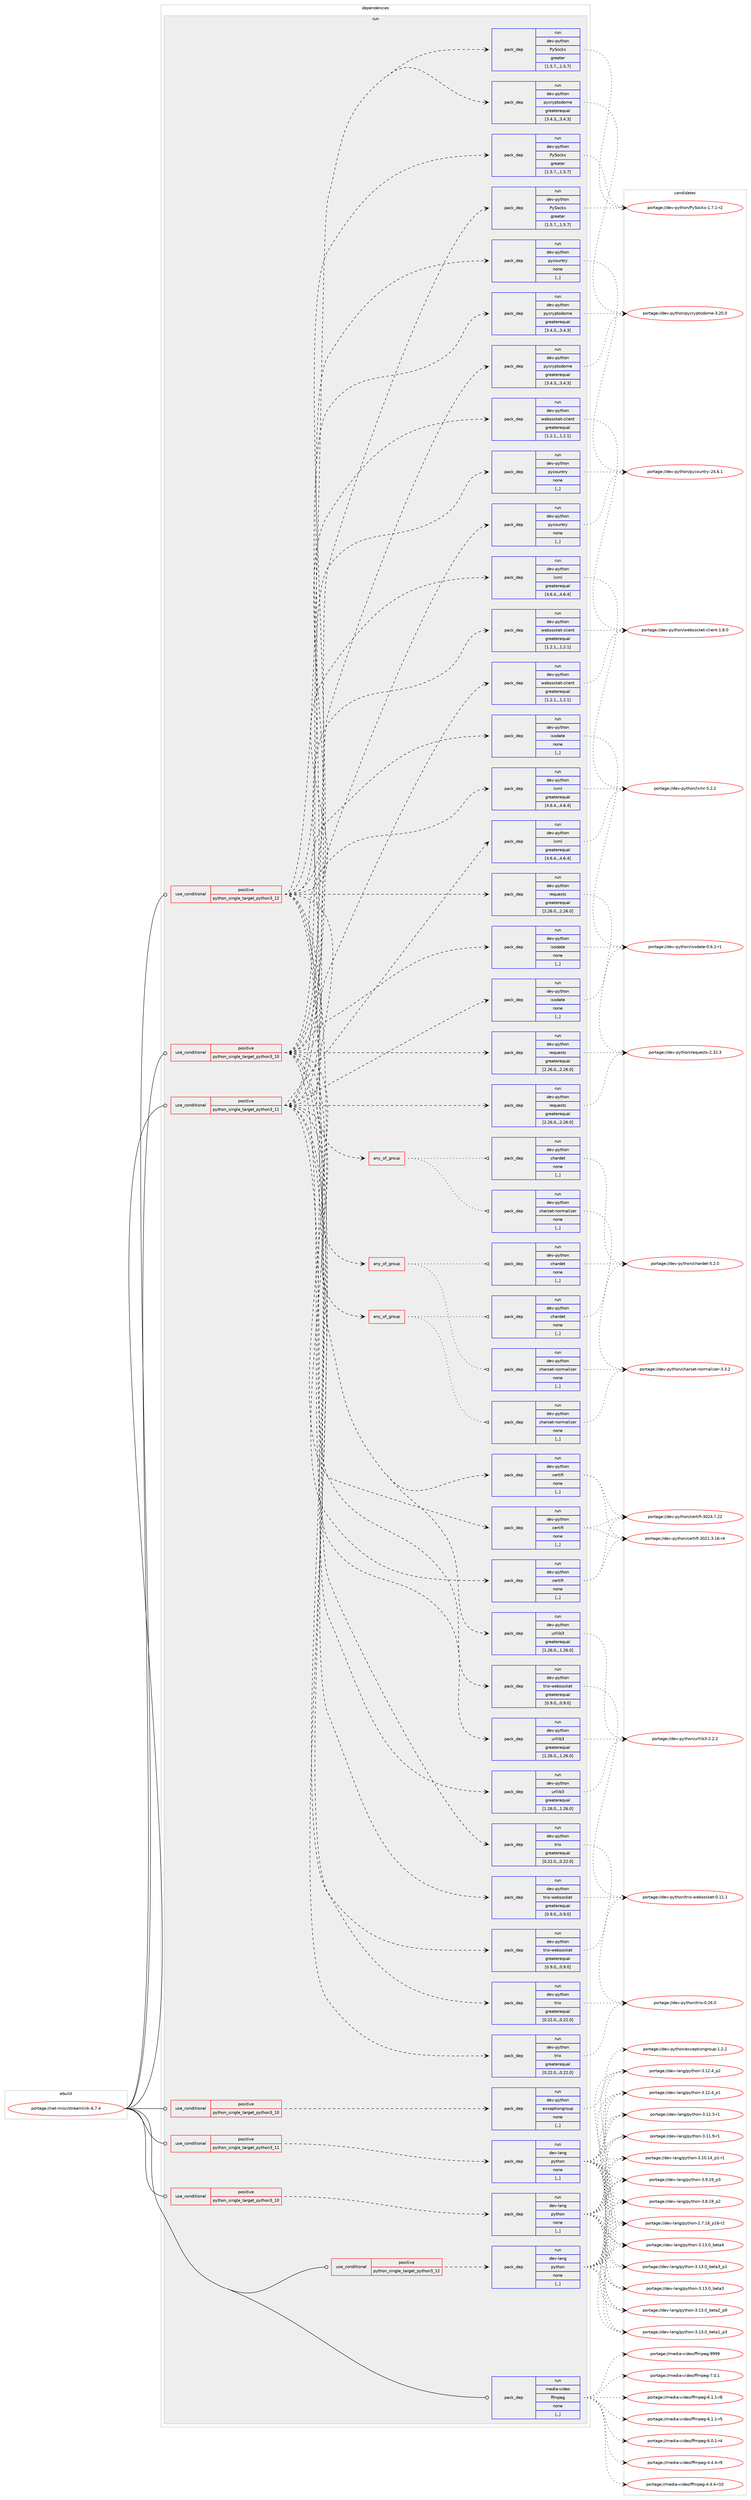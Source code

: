 digraph prolog {

# *************
# Graph options
# *************

newrank=true;
concentrate=true;
compound=true;
graph [rankdir=LR,fontname=Helvetica,fontsize=10,ranksep=1.5];#, ranksep=2.5, nodesep=0.2];
edge  [arrowhead=vee];
node  [fontname=Helvetica,fontsize=10];

# **********
# The ebuild
# **********

subgraph cluster_leftcol {
color=gray;
label=<<i>ebuild</i>>;
id [label="portage://net-misc/streamlink-6.7.4", color=red, width=4, href="../net-misc/streamlink-6.7.4.svg"];
}

# ****************
# The dependencies
# ****************

subgraph cluster_midcol {
color=gray;
label=<<i>dependencies</i>>;
subgraph cluster_compile {
fillcolor="#eeeeee";
style=filled;
label=<<i>compile</i>>;
}
subgraph cluster_compileandrun {
fillcolor="#eeeeee";
style=filled;
label=<<i>compile and run</i>>;
}
subgraph cluster_run {
fillcolor="#eeeeee";
style=filled;
label=<<i>run</i>>;
subgraph cond99119 {
dependency376149 [label=<<TABLE BORDER="0" CELLBORDER="1" CELLSPACING="0" CELLPADDING="4"><TR><TD ROWSPAN="3" CELLPADDING="10">use_conditional</TD></TR><TR><TD>positive</TD></TR><TR><TD>python_single_target_python3_10</TD></TR></TABLE>>, shape=none, color=red];
subgraph pack274323 {
dependency376150 [label=<<TABLE BORDER="0" CELLBORDER="1" CELLSPACING="0" CELLPADDING="4" WIDTH="220"><TR><TD ROWSPAN="6" CELLPADDING="30">pack_dep</TD></TR><TR><TD WIDTH="110">run</TD></TR><TR><TD>dev-lang</TD></TR><TR><TD>python</TD></TR><TR><TD>none</TD></TR><TR><TD>[,,]</TD></TR></TABLE>>, shape=none, color=blue];
}
dependency376149:e -> dependency376150:w [weight=20,style="dashed",arrowhead="vee"];
}
id:e -> dependency376149:w [weight=20,style="solid",arrowhead="odot"];
subgraph cond99120 {
dependency376151 [label=<<TABLE BORDER="0" CELLBORDER="1" CELLSPACING="0" CELLPADDING="4"><TR><TD ROWSPAN="3" CELLPADDING="10">use_conditional</TD></TR><TR><TD>positive</TD></TR><TR><TD>python_single_target_python3_10</TD></TR></TABLE>>, shape=none, color=red];
subgraph pack274324 {
dependency376152 [label=<<TABLE BORDER="0" CELLBORDER="1" CELLSPACING="0" CELLPADDING="4" WIDTH="220"><TR><TD ROWSPAN="6" CELLPADDING="30">pack_dep</TD></TR><TR><TD WIDTH="110">run</TD></TR><TR><TD>dev-python</TD></TR><TR><TD>certifi</TD></TR><TR><TD>none</TD></TR><TR><TD>[,,]</TD></TR></TABLE>>, shape=none, color=blue];
}
dependency376151:e -> dependency376152:w [weight=20,style="dashed",arrowhead="vee"];
subgraph any2514 {
dependency376153 [label=<<TABLE BORDER="0" CELLBORDER="1" CELLSPACING="0" CELLPADDING="4"><TR><TD CELLPADDING="10">any_of_group</TD></TR></TABLE>>, shape=none, color=red];subgraph pack274325 {
dependency376154 [label=<<TABLE BORDER="0" CELLBORDER="1" CELLSPACING="0" CELLPADDING="4" WIDTH="220"><TR><TD ROWSPAN="6" CELLPADDING="30">pack_dep</TD></TR><TR><TD WIDTH="110">run</TD></TR><TR><TD>dev-python</TD></TR><TR><TD>chardet</TD></TR><TR><TD>none</TD></TR><TR><TD>[,,]</TD></TR></TABLE>>, shape=none, color=blue];
}
dependency376153:e -> dependency376154:w [weight=20,style="dotted",arrowhead="oinv"];
subgraph pack274326 {
dependency376155 [label=<<TABLE BORDER="0" CELLBORDER="1" CELLSPACING="0" CELLPADDING="4" WIDTH="220"><TR><TD ROWSPAN="6" CELLPADDING="30">pack_dep</TD></TR><TR><TD WIDTH="110">run</TD></TR><TR><TD>dev-python</TD></TR><TR><TD>charset-normalizer</TD></TR><TR><TD>none</TD></TR><TR><TD>[,,]</TD></TR></TABLE>>, shape=none, color=blue];
}
dependency376153:e -> dependency376155:w [weight=20,style="dotted",arrowhead="oinv"];
}
dependency376151:e -> dependency376153:w [weight=20,style="dashed",arrowhead="vee"];
subgraph pack274327 {
dependency376156 [label=<<TABLE BORDER="0" CELLBORDER="1" CELLSPACING="0" CELLPADDING="4" WIDTH="220"><TR><TD ROWSPAN="6" CELLPADDING="30">pack_dep</TD></TR><TR><TD WIDTH="110">run</TD></TR><TR><TD>dev-python</TD></TR><TR><TD>requests</TD></TR><TR><TD>greaterequal</TD></TR><TR><TD>[2.26.0,,,2.26.0]</TD></TR></TABLE>>, shape=none, color=blue];
}
dependency376151:e -> dependency376156:w [weight=20,style="dashed",arrowhead="vee"];
subgraph pack274328 {
dependency376157 [label=<<TABLE BORDER="0" CELLBORDER="1" CELLSPACING="0" CELLPADDING="4" WIDTH="220"><TR><TD ROWSPAN="6" CELLPADDING="30">pack_dep</TD></TR><TR><TD WIDTH="110">run</TD></TR><TR><TD>dev-python</TD></TR><TR><TD>isodate</TD></TR><TR><TD>none</TD></TR><TR><TD>[,,]</TD></TR></TABLE>>, shape=none, color=blue];
}
dependency376151:e -> dependency376157:w [weight=20,style="dashed",arrowhead="vee"];
subgraph pack274329 {
dependency376158 [label=<<TABLE BORDER="0" CELLBORDER="1" CELLSPACING="0" CELLPADDING="4" WIDTH="220"><TR><TD ROWSPAN="6" CELLPADDING="30">pack_dep</TD></TR><TR><TD WIDTH="110">run</TD></TR><TR><TD>dev-python</TD></TR><TR><TD>lxml</TD></TR><TR><TD>greaterequal</TD></TR><TR><TD>[4.6.4,,,4.6.4]</TD></TR></TABLE>>, shape=none, color=blue];
}
dependency376151:e -> dependency376158:w [weight=20,style="dashed",arrowhead="vee"];
subgraph pack274330 {
dependency376159 [label=<<TABLE BORDER="0" CELLBORDER="1" CELLSPACING="0" CELLPADDING="4" WIDTH="220"><TR><TD ROWSPAN="6" CELLPADDING="30">pack_dep</TD></TR><TR><TD WIDTH="110">run</TD></TR><TR><TD>dev-python</TD></TR><TR><TD>websocket-client</TD></TR><TR><TD>greaterequal</TD></TR><TR><TD>[1.2.1,,,1.2.1]</TD></TR></TABLE>>, shape=none, color=blue];
}
dependency376151:e -> dependency376159:w [weight=20,style="dashed",arrowhead="vee"];
subgraph pack274331 {
dependency376160 [label=<<TABLE BORDER="0" CELLBORDER="1" CELLSPACING="0" CELLPADDING="4" WIDTH="220"><TR><TD ROWSPAN="6" CELLPADDING="30">pack_dep</TD></TR><TR><TD WIDTH="110">run</TD></TR><TR><TD>dev-python</TD></TR><TR><TD>pycountry</TD></TR><TR><TD>none</TD></TR><TR><TD>[,,]</TD></TR></TABLE>>, shape=none, color=blue];
}
dependency376151:e -> dependency376160:w [weight=20,style="dashed",arrowhead="vee"];
subgraph pack274332 {
dependency376161 [label=<<TABLE BORDER="0" CELLBORDER="1" CELLSPACING="0" CELLPADDING="4" WIDTH="220"><TR><TD ROWSPAN="6" CELLPADDING="30">pack_dep</TD></TR><TR><TD WIDTH="110">run</TD></TR><TR><TD>dev-python</TD></TR><TR><TD>pycryptodome</TD></TR><TR><TD>greaterequal</TD></TR><TR><TD>[3.4.3,,,3.4.3]</TD></TR></TABLE>>, shape=none, color=blue];
}
dependency376151:e -> dependency376161:w [weight=20,style="dashed",arrowhead="vee"];
subgraph pack274333 {
dependency376162 [label=<<TABLE BORDER="0" CELLBORDER="1" CELLSPACING="0" CELLPADDING="4" WIDTH="220"><TR><TD ROWSPAN="6" CELLPADDING="30">pack_dep</TD></TR><TR><TD WIDTH="110">run</TD></TR><TR><TD>dev-python</TD></TR><TR><TD>PySocks</TD></TR><TR><TD>greater</TD></TR><TR><TD>[1.5.7,,,1.5.7]</TD></TR></TABLE>>, shape=none, color=blue];
}
dependency376151:e -> dependency376162:w [weight=20,style="dashed",arrowhead="vee"];
subgraph pack274334 {
dependency376163 [label=<<TABLE BORDER="0" CELLBORDER="1" CELLSPACING="0" CELLPADDING="4" WIDTH="220"><TR><TD ROWSPAN="6" CELLPADDING="30">pack_dep</TD></TR><TR><TD WIDTH="110">run</TD></TR><TR><TD>dev-python</TD></TR><TR><TD>trio</TD></TR><TR><TD>greaterequal</TD></TR><TR><TD>[0.22.0,,,0.22.0]</TD></TR></TABLE>>, shape=none, color=blue];
}
dependency376151:e -> dependency376163:w [weight=20,style="dashed",arrowhead="vee"];
subgraph pack274335 {
dependency376164 [label=<<TABLE BORDER="0" CELLBORDER="1" CELLSPACING="0" CELLPADDING="4" WIDTH="220"><TR><TD ROWSPAN="6" CELLPADDING="30">pack_dep</TD></TR><TR><TD WIDTH="110">run</TD></TR><TR><TD>dev-python</TD></TR><TR><TD>trio-websocket</TD></TR><TR><TD>greaterequal</TD></TR><TR><TD>[0.9.0,,,0.9.0]</TD></TR></TABLE>>, shape=none, color=blue];
}
dependency376151:e -> dependency376164:w [weight=20,style="dashed",arrowhead="vee"];
subgraph pack274336 {
dependency376165 [label=<<TABLE BORDER="0" CELLBORDER="1" CELLSPACING="0" CELLPADDING="4" WIDTH="220"><TR><TD ROWSPAN="6" CELLPADDING="30">pack_dep</TD></TR><TR><TD WIDTH="110">run</TD></TR><TR><TD>dev-python</TD></TR><TR><TD>urllib3</TD></TR><TR><TD>greaterequal</TD></TR><TR><TD>[1.26.0,,,1.26.0]</TD></TR></TABLE>>, shape=none, color=blue];
}
dependency376151:e -> dependency376165:w [weight=20,style="dashed",arrowhead="vee"];
}
id:e -> dependency376151:w [weight=20,style="solid",arrowhead="odot"];
subgraph cond99121 {
dependency376166 [label=<<TABLE BORDER="0" CELLBORDER="1" CELLSPACING="0" CELLPADDING="4"><TR><TD ROWSPAN="3" CELLPADDING="10">use_conditional</TD></TR><TR><TD>positive</TD></TR><TR><TD>python_single_target_python3_10</TD></TR></TABLE>>, shape=none, color=red];
subgraph pack274337 {
dependency376167 [label=<<TABLE BORDER="0" CELLBORDER="1" CELLSPACING="0" CELLPADDING="4" WIDTH="220"><TR><TD ROWSPAN="6" CELLPADDING="30">pack_dep</TD></TR><TR><TD WIDTH="110">run</TD></TR><TR><TD>dev-python</TD></TR><TR><TD>exceptiongroup</TD></TR><TR><TD>none</TD></TR><TR><TD>[,,]</TD></TR></TABLE>>, shape=none, color=blue];
}
dependency376166:e -> dependency376167:w [weight=20,style="dashed",arrowhead="vee"];
}
id:e -> dependency376166:w [weight=20,style="solid",arrowhead="odot"];
subgraph cond99122 {
dependency376168 [label=<<TABLE BORDER="0" CELLBORDER="1" CELLSPACING="0" CELLPADDING="4"><TR><TD ROWSPAN="3" CELLPADDING="10">use_conditional</TD></TR><TR><TD>positive</TD></TR><TR><TD>python_single_target_python3_11</TD></TR></TABLE>>, shape=none, color=red];
subgraph pack274338 {
dependency376169 [label=<<TABLE BORDER="0" CELLBORDER="1" CELLSPACING="0" CELLPADDING="4" WIDTH="220"><TR><TD ROWSPAN="6" CELLPADDING="30">pack_dep</TD></TR><TR><TD WIDTH="110">run</TD></TR><TR><TD>dev-lang</TD></TR><TR><TD>python</TD></TR><TR><TD>none</TD></TR><TR><TD>[,,]</TD></TR></TABLE>>, shape=none, color=blue];
}
dependency376168:e -> dependency376169:w [weight=20,style="dashed",arrowhead="vee"];
}
id:e -> dependency376168:w [weight=20,style="solid",arrowhead="odot"];
subgraph cond99123 {
dependency376170 [label=<<TABLE BORDER="0" CELLBORDER="1" CELLSPACING="0" CELLPADDING="4"><TR><TD ROWSPAN="3" CELLPADDING="10">use_conditional</TD></TR><TR><TD>positive</TD></TR><TR><TD>python_single_target_python3_11</TD></TR></TABLE>>, shape=none, color=red];
subgraph pack274339 {
dependency376171 [label=<<TABLE BORDER="0" CELLBORDER="1" CELLSPACING="0" CELLPADDING="4" WIDTH="220"><TR><TD ROWSPAN="6" CELLPADDING="30">pack_dep</TD></TR><TR><TD WIDTH="110">run</TD></TR><TR><TD>dev-python</TD></TR><TR><TD>certifi</TD></TR><TR><TD>none</TD></TR><TR><TD>[,,]</TD></TR></TABLE>>, shape=none, color=blue];
}
dependency376170:e -> dependency376171:w [weight=20,style="dashed",arrowhead="vee"];
subgraph any2515 {
dependency376172 [label=<<TABLE BORDER="0" CELLBORDER="1" CELLSPACING="0" CELLPADDING="4"><TR><TD CELLPADDING="10">any_of_group</TD></TR></TABLE>>, shape=none, color=red];subgraph pack274340 {
dependency376173 [label=<<TABLE BORDER="0" CELLBORDER="1" CELLSPACING="0" CELLPADDING="4" WIDTH="220"><TR><TD ROWSPAN="6" CELLPADDING="30">pack_dep</TD></TR><TR><TD WIDTH="110">run</TD></TR><TR><TD>dev-python</TD></TR><TR><TD>chardet</TD></TR><TR><TD>none</TD></TR><TR><TD>[,,]</TD></TR></TABLE>>, shape=none, color=blue];
}
dependency376172:e -> dependency376173:w [weight=20,style="dotted",arrowhead="oinv"];
subgraph pack274341 {
dependency376174 [label=<<TABLE BORDER="0" CELLBORDER="1" CELLSPACING="0" CELLPADDING="4" WIDTH="220"><TR><TD ROWSPAN="6" CELLPADDING="30">pack_dep</TD></TR><TR><TD WIDTH="110">run</TD></TR><TR><TD>dev-python</TD></TR><TR><TD>charset-normalizer</TD></TR><TR><TD>none</TD></TR><TR><TD>[,,]</TD></TR></TABLE>>, shape=none, color=blue];
}
dependency376172:e -> dependency376174:w [weight=20,style="dotted",arrowhead="oinv"];
}
dependency376170:e -> dependency376172:w [weight=20,style="dashed",arrowhead="vee"];
subgraph pack274342 {
dependency376175 [label=<<TABLE BORDER="0" CELLBORDER="1" CELLSPACING="0" CELLPADDING="4" WIDTH="220"><TR><TD ROWSPAN="6" CELLPADDING="30">pack_dep</TD></TR><TR><TD WIDTH="110">run</TD></TR><TR><TD>dev-python</TD></TR><TR><TD>requests</TD></TR><TR><TD>greaterequal</TD></TR><TR><TD>[2.26.0,,,2.26.0]</TD></TR></TABLE>>, shape=none, color=blue];
}
dependency376170:e -> dependency376175:w [weight=20,style="dashed",arrowhead="vee"];
subgraph pack274343 {
dependency376176 [label=<<TABLE BORDER="0" CELLBORDER="1" CELLSPACING="0" CELLPADDING="4" WIDTH="220"><TR><TD ROWSPAN="6" CELLPADDING="30">pack_dep</TD></TR><TR><TD WIDTH="110">run</TD></TR><TR><TD>dev-python</TD></TR><TR><TD>isodate</TD></TR><TR><TD>none</TD></TR><TR><TD>[,,]</TD></TR></TABLE>>, shape=none, color=blue];
}
dependency376170:e -> dependency376176:w [weight=20,style="dashed",arrowhead="vee"];
subgraph pack274344 {
dependency376177 [label=<<TABLE BORDER="0" CELLBORDER="1" CELLSPACING="0" CELLPADDING="4" WIDTH="220"><TR><TD ROWSPAN="6" CELLPADDING="30">pack_dep</TD></TR><TR><TD WIDTH="110">run</TD></TR><TR><TD>dev-python</TD></TR><TR><TD>lxml</TD></TR><TR><TD>greaterequal</TD></TR><TR><TD>[4.6.4,,,4.6.4]</TD></TR></TABLE>>, shape=none, color=blue];
}
dependency376170:e -> dependency376177:w [weight=20,style="dashed",arrowhead="vee"];
subgraph pack274345 {
dependency376178 [label=<<TABLE BORDER="0" CELLBORDER="1" CELLSPACING="0" CELLPADDING="4" WIDTH="220"><TR><TD ROWSPAN="6" CELLPADDING="30">pack_dep</TD></TR><TR><TD WIDTH="110">run</TD></TR><TR><TD>dev-python</TD></TR><TR><TD>websocket-client</TD></TR><TR><TD>greaterequal</TD></TR><TR><TD>[1.2.1,,,1.2.1]</TD></TR></TABLE>>, shape=none, color=blue];
}
dependency376170:e -> dependency376178:w [weight=20,style="dashed",arrowhead="vee"];
subgraph pack274346 {
dependency376179 [label=<<TABLE BORDER="0" CELLBORDER="1" CELLSPACING="0" CELLPADDING="4" WIDTH="220"><TR><TD ROWSPAN="6" CELLPADDING="30">pack_dep</TD></TR><TR><TD WIDTH="110">run</TD></TR><TR><TD>dev-python</TD></TR><TR><TD>pycountry</TD></TR><TR><TD>none</TD></TR><TR><TD>[,,]</TD></TR></TABLE>>, shape=none, color=blue];
}
dependency376170:e -> dependency376179:w [weight=20,style="dashed",arrowhead="vee"];
subgraph pack274347 {
dependency376180 [label=<<TABLE BORDER="0" CELLBORDER="1" CELLSPACING="0" CELLPADDING="4" WIDTH="220"><TR><TD ROWSPAN="6" CELLPADDING="30">pack_dep</TD></TR><TR><TD WIDTH="110">run</TD></TR><TR><TD>dev-python</TD></TR><TR><TD>pycryptodome</TD></TR><TR><TD>greaterequal</TD></TR><TR><TD>[3.4.3,,,3.4.3]</TD></TR></TABLE>>, shape=none, color=blue];
}
dependency376170:e -> dependency376180:w [weight=20,style="dashed",arrowhead="vee"];
subgraph pack274348 {
dependency376181 [label=<<TABLE BORDER="0" CELLBORDER="1" CELLSPACING="0" CELLPADDING="4" WIDTH="220"><TR><TD ROWSPAN="6" CELLPADDING="30">pack_dep</TD></TR><TR><TD WIDTH="110">run</TD></TR><TR><TD>dev-python</TD></TR><TR><TD>PySocks</TD></TR><TR><TD>greater</TD></TR><TR><TD>[1.5.7,,,1.5.7]</TD></TR></TABLE>>, shape=none, color=blue];
}
dependency376170:e -> dependency376181:w [weight=20,style="dashed",arrowhead="vee"];
subgraph pack274349 {
dependency376182 [label=<<TABLE BORDER="0" CELLBORDER="1" CELLSPACING="0" CELLPADDING="4" WIDTH="220"><TR><TD ROWSPAN="6" CELLPADDING="30">pack_dep</TD></TR><TR><TD WIDTH="110">run</TD></TR><TR><TD>dev-python</TD></TR><TR><TD>trio</TD></TR><TR><TD>greaterequal</TD></TR><TR><TD>[0.22.0,,,0.22.0]</TD></TR></TABLE>>, shape=none, color=blue];
}
dependency376170:e -> dependency376182:w [weight=20,style="dashed",arrowhead="vee"];
subgraph pack274350 {
dependency376183 [label=<<TABLE BORDER="0" CELLBORDER="1" CELLSPACING="0" CELLPADDING="4" WIDTH="220"><TR><TD ROWSPAN="6" CELLPADDING="30">pack_dep</TD></TR><TR><TD WIDTH="110">run</TD></TR><TR><TD>dev-python</TD></TR><TR><TD>trio-websocket</TD></TR><TR><TD>greaterequal</TD></TR><TR><TD>[0.9.0,,,0.9.0]</TD></TR></TABLE>>, shape=none, color=blue];
}
dependency376170:e -> dependency376183:w [weight=20,style="dashed",arrowhead="vee"];
subgraph pack274351 {
dependency376184 [label=<<TABLE BORDER="0" CELLBORDER="1" CELLSPACING="0" CELLPADDING="4" WIDTH="220"><TR><TD ROWSPAN="6" CELLPADDING="30">pack_dep</TD></TR><TR><TD WIDTH="110">run</TD></TR><TR><TD>dev-python</TD></TR><TR><TD>urllib3</TD></TR><TR><TD>greaterequal</TD></TR><TR><TD>[1.26.0,,,1.26.0]</TD></TR></TABLE>>, shape=none, color=blue];
}
dependency376170:e -> dependency376184:w [weight=20,style="dashed",arrowhead="vee"];
}
id:e -> dependency376170:w [weight=20,style="solid",arrowhead="odot"];
subgraph cond99124 {
dependency376185 [label=<<TABLE BORDER="0" CELLBORDER="1" CELLSPACING="0" CELLPADDING="4"><TR><TD ROWSPAN="3" CELLPADDING="10">use_conditional</TD></TR><TR><TD>positive</TD></TR><TR><TD>python_single_target_python3_12</TD></TR></TABLE>>, shape=none, color=red];
subgraph pack274352 {
dependency376186 [label=<<TABLE BORDER="0" CELLBORDER="1" CELLSPACING="0" CELLPADDING="4" WIDTH="220"><TR><TD ROWSPAN="6" CELLPADDING="30">pack_dep</TD></TR><TR><TD WIDTH="110">run</TD></TR><TR><TD>dev-lang</TD></TR><TR><TD>python</TD></TR><TR><TD>none</TD></TR><TR><TD>[,,]</TD></TR></TABLE>>, shape=none, color=blue];
}
dependency376185:e -> dependency376186:w [weight=20,style="dashed",arrowhead="vee"];
}
id:e -> dependency376185:w [weight=20,style="solid",arrowhead="odot"];
subgraph cond99125 {
dependency376187 [label=<<TABLE BORDER="0" CELLBORDER="1" CELLSPACING="0" CELLPADDING="4"><TR><TD ROWSPAN="3" CELLPADDING="10">use_conditional</TD></TR><TR><TD>positive</TD></TR><TR><TD>python_single_target_python3_12</TD></TR></TABLE>>, shape=none, color=red];
subgraph pack274353 {
dependency376188 [label=<<TABLE BORDER="0" CELLBORDER="1" CELLSPACING="0" CELLPADDING="4" WIDTH="220"><TR><TD ROWSPAN="6" CELLPADDING="30">pack_dep</TD></TR><TR><TD WIDTH="110">run</TD></TR><TR><TD>dev-python</TD></TR><TR><TD>certifi</TD></TR><TR><TD>none</TD></TR><TR><TD>[,,]</TD></TR></TABLE>>, shape=none, color=blue];
}
dependency376187:e -> dependency376188:w [weight=20,style="dashed",arrowhead="vee"];
subgraph any2516 {
dependency376189 [label=<<TABLE BORDER="0" CELLBORDER="1" CELLSPACING="0" CELLPADDING="4"><TR><TD CELLPADDING="10">any_of_group</TD></TR></TABLE>>, shape=none, color=red];subgraph pack274354 {
dependency376190 [label=<<TABLE BORDER="0" CELLBORDER="1" CELLSPACING="0" CELLPADDING="4" WIDTH="220"><TR><TD ROWSPAN="6" CELLPADDING="30">pack_dep</TD></TR><TR><TD WIDTH="110">run</TD></TR><TR><TD>dev-python</TD></TR><TR><TD>chardet</TD></TR><TR><TD>none</TD></TR><TR><TD>[,,]</TD></TR></TABLE>>, shape=none, color=blue];
}
dependency376189:e -> dependency376190:w [weight=20,style="dotted",arrowhead="oinv"];
subgraph pack274355 {
dependency376191 [label=<<TABLE BORDER="0" CELLBORDER="1" CELLSPACING="0" CELLPADDING="4" WIDTH="220"><TR><TD ROWSPAN="6" CELLPADDING="30">pack_dep</TD></TR><TR><TD WIDTH="110">run</TD></TR><TR><TD>dev-python</TD></TR><TR><TD>charset-normalizer</TD></TR><TR><TD>none</TD></TR><TR><TD>[,,]</TD></TR></TABLE>>, shape=none, color=blue];
}
dependency376189:e -> dependency376191:w [weight=20,style="dotted",arrowhead="oinv"];
}
dependency376187:e -> dependency376189:w [weight=20,style="dashed",arrowhead="vee"];
subgraph pack274356 {
dependency376192 [label=<<TABLE BORDER="0" CELLBORDER="1" CELLSPACING="0" CELLPADDING="4" WIDTH="220"><TR><TD ROWSPAN="6" CELLPADDING="30">pack_dep</TD></TR><TR><TD WIDTH="110">run</TD></TR><TR><TD>dev-python</TD></TR><TR><TD>requests</TD></TR><TR><TD>greaterequal</TD></TR><TR><TD>[2.26.0,,,2.26.0]</TD></TR></TABLE>>, shape=none, color=blue];
}
dependency376187:e -> dependency376192:w [weight=20,style="dashed",arrowhead="vee"];
subgraph pack274357 {
dependency376193 [label=<<TABLE BORDER="0" CELLBORDER="1" CELLSPACING="0" CELLPADDING="4" WIDTH="220"><TR><TD ROWSPAN="6" CELLPADDING="30">pack_dep</TD></TR><TR><TD WIDTH="110">run</TD></TR><TR><TD>dev-python</TD></TR><TR><TD>isodate</TD></TR><TR><TD>none</TD></TR><TR><TD>[,,]</TD></TR></TABLE>>, shape=none, color=blue];
}
dependency376187:e -> dependency376193:w [weight=20,style="dashed",arrowhead="vee"];
subgraph pack274358 {
dependency376194 [label=<<TABLE BORDER="0" CELLBORDER="1" CELLSPACING="0" CELLPADDING="4" WIDTH="220"><TR><TD ROWSPAN="6" CELLPADDING="30">pack_dep</TD></TR><TR><TD WIDTH="110">run</TD></TR><TR><TD>dev-python</TD></TR><TR><TD>lxml</TD></TR><TR><TD>greaterequal</TD></TR><TR><TD>[4.6.4,,,4.6.4]</TD></TR></TABLE>>, shape=none, color=blue];
}
dependency376187:e -> dependency376194:w [weight=20,style="dashed",arrowhead="vee"];
subgraph pack274359 {
dependency376195 [label=<<TABLE BORDER="0" CELLBORDER="1" CELLSPACING="0" CELLPADDING="4" WIDTH="220"><TR><TD ROWSPAN="6" CELLPADDING="30">pack_dep</TD></TR><TR><TD WIDTH="110">run</TD></TR><TR><TD>dev-python</TD></TR><TR><TD>websocket-client</TD></TR><TR><TD>greaterequal</TD></TR><TR><TD>[1.2.1,,,1.2.1]</TD></TR></TABLE>>, shape=none, color=blue];
}
dependency376187:e -> dependency376195:w [weight=20,style="dashed",arrowhead="vee"];
subgraph pack274360 {
dependency376196 [label=<<TABLE BORDER="0" CELLBORDER="1" CELLSPACING="0" CELLPADDING="4" WIDTH="220"><TR><TD ROWSPAN="6" CELLPADDING="30">pack_dep</TD></TR><TR><TD WIDTH="110">run</TD></TR><TR><TD>dev-python</TD></TR><TR><TD>pycountry</TD></TR><TR><TD>none</TD></TR><TR><TD>[,,]</TD></TR></TABLE>>, shape=none, color=blue];
}
dependency376187:e -> dependency376196:w [weight=20,style="dashed",arrowhead="vee"];
subgraph pack274361 {
dependency376197 [label=<<TABLE BORDER="0" CELLBORDER="1" CELLSPACING="0" CELLPADDING="4" WIDTH="220"><TR><TD ROWSPAN="6" CELLPADDING="30">pack_dep</TD></TR><TR><TD WIDTH="110">run</TD></TR><TR><TD>dev-python</TD></TR><TR><TD>pycryptodome</TD></TR><TR><TD>greaterequal</TD></TR><TR><TD>[3.4.3,,,3.4.3]</TD></TR></TABLE>>, shape=none, color=blue];
}
dependency376187:e -> dependency376197:w [weight=20,style="dashed",arrowhead="vee"];
subgraph pack274362 {
dependency376198 [label=<<TABLE BORDER="0" CELLBORDER="1" CELLSPACING="0" CELLPADDING="4" WIDTH="220"><TR><TD ROWSPAN="6" CELLPADDING="30">pack_dep</TD></TR><TR><TD WIDTH="110">run</TD></TR><TR><TD>dev-python</TD></TR><TR><TD>PySocks</TD></TR><TR><TD>greater</TD></TR><TR><TD>[1.5.7,,,1.5.7]</TD></TR></TABLE>>, shape=none, color=blue];
}
dependency376187:e -> dependency376198:w [weight=20,style="dashed",arrowhead="vee"];
subgraph pack274363 {
dependency376199 [label=<<TABLE BORDER="0" CELLBORDER="1" CELLSPACING="0" CELLPADDING="4" WIDTH="220"><TR><TD ROWSPAN="6" CELLPADDING="30">pack_dep</TD></TR><TR><TD WIDTH="110">run</TD></TR><TR><TD>dev-python</TD></TR><TR><TD>trio</TD></TR><TR><TD>greaterequal</TD></TR><TR><TD>[0.22.0,,,0.22.0]</TD></TR></TABLE>>, shape=none, color=blue];
}
dependency376187:e -> dependency376199:w [weight=20,style="dashed",arrowhead="vee"];
subgraph pack274364 {
dependency376200 [label=<<TABLE BORDER="0" CELLBORDER="1" CELLSPACING="0" CELLPADDING="4" WIDTH="220"><TR><TD ROWSPAN="6" CELLPADDING="30">pack_dep</TD></TR><TR><TD WIDTH="110">run</TD></TR><TR><TD>dev-python</TD></TR><TR><TD>trio-websocket</TD></TR><TR><TD>greaterequal</TD></TR><TR><TD>[0.9.0,,,0.9.0]</TD></TR></TABLE>>, shape=none, color=blue];
}
dependency376187:e -> dependency376200:w [weight=20,style="dashed",arrowhead="vee"];
subgraph pack274365 {
dependency376201 [label=<<TABLE BORDER="0" CELLBORDER="1" CELLSPACING="0" CELLPADDING="4" WIDTH="220"><TR><TD ROWSPAN="6" CELLPADDING="30">pack_dep</TD></TR><TR><TD WIDTH="110">run</TD></TR><TR><TD>dev-python</TD></TR><TR><TD>urllib3</TD></TR><TR><TD>greaterequal</TD></TR><TR><TD>[1.26.0,,,1.26.0]</TD></TR></TABLE>>, shape=none, color=blue];
}
dependency376187:e -> dependency376201:w [weight=20,style="dashed",arrowhead="vee"];
}
id:e -> dependency376187:w [weight=20,style="solid",arrowhead="odot"];
subgraph pack274366 {
dependency376202 [label=<<TABLE BORDER="0" CELLBORDER="1" CELLSPACING="0" CELLPADDING="4" WIDTH="220"><TR><TD ROWSPAN="6" CELLPADDING="30">pack_dep</TD></TR><TR><TD WIDTH="110">run</TD></TR><TR><TD>media-video</TD></TR><TR><TD>ffmpeg</TD></TR><TR><TD>none</TD></TR><TR><TD>[,,]</TD></TR></TABLE>>, shape=none, color=blue];
}
id:e -> dependency376202:w [weight=20,style="solid",arrowhead="odot"];
}
}

# **************
# The candidates
# **************

subgraph cluster_choices {
rank=same;
color=gray;
label=<<i>candidates</i>>;

subgraph choice274323 {
color=black;
nodesep=1;
choice1001011184510897110103471121211161041111104551464951464895981011169752 [label="portage://dev-lang/python-3.13.0_beta4", color=red, width=4,href="../dev-lang/python-3.13.0_beta4.svg"];
choice10010111845108971101034711212111610411111045514649514648959810111697519511249 [label="portage://dev-lang/python-3.13.0_beta3_p1", color=red, width=4,href="../dev-lang/python-3.13.0_beta3_p1.svg"];
choice1001011184510897110103471121211161041111104551464951464895981011169751 [label="portage://dev-lang/python-3.13.0_beta3", color=red, width=4,href="../dev-lang/python-3.13.0_beta3.svg"];
choice10010111845108971101034711212111610411111045514649514648959810111697509511257 [label="portage://dev-lang/python-3.13.0_beta2_p9", color=red, width=4,href="../dev-lang/python-3.13.0_beta2_p9.svg"];
choice10010111845108971101034711212111610411111045514649514648959810111697499511251 [label="portage://dev-lang/python-3.13.0_beta1_p3", color=red, width=4,href="../dev-lang/python-3.13.0_beta1_p3.svg"];
choice100101118451089711010347112121116104111110455146495046529511250 [label="portage://dev-lang/python-3.12.4_p2", color=red, width=4,href="../dev-lang/python-3.12.4_p2.svg"];
choice100101118451089711010347112121116104111110455146495046529511249 [label="portage://dev-lang/python-3.12.4_p1", color=red, width=4,href="../dev-lang/python-3.12.4_p1.svg"];
choice100101118451089711010347112121116104111110455146495046514511449 [label="portage://dev-lang/python-3.12.3-r1", color=red, width=4,href="../dev-lang/python-3.12.3-r1.svg"];
choice100101118451089711010347112121116104111110455146494946574511449 [label="portage://dev-lang/python-3.11.9-r1", color=red, width=4,href="../dev-lang/python-3.11.9-r1.svg"];
choice100101118451089711010347112121116104111110455146494846495295112494511449 [label="portage://dev-lang/python-3.10.14_p1-r1", color=red, width=4,href="../dev-lang/python-3.10.14_p1-r1.svg"];
choice100101118451089711010347112121116104111110455146574649579511251 [label="portage://dev-lang/python-3.9.19_p3", color=red, width=4,href="../dev-lang/python-3.9.19_p3.svg"];
choice100101118451089711010347112121116104111110455146564649579511250 [label="portage://dev-lang/python-3.8.19_p2", color=red, width=4,href="../dev-lang/python-3.8.19_p2.svg"];
choice100101118451089711010347112121116104111110455046554649569511249544511450 [label="portage://dev-lang/python-2.7.18_p16-r2", color=red, width=4,href="../dev-lang/python-2.7.18_p16-r2.svg"];
dependency376150:e -> choice1001011184510897110103471121211161041111104551464951464895981011169752:w [style=dotted,weight="100"];
dependency376150:e -> choice10010111845108971101034711212111610411111045514649514648959810111697519511249:w [style=dotted,weight="100"];
dependency376150:e -> choice1001011184510897110103471121211161041111104551464951464895981011169751:w [style=dotted,weight="100"];
dependency376150:e -> choice10010111845108971101034711212111610411111045514649514648959810111697509511257:w [style=dotted,weight="100"];
dependency376150:e -> choice10010111845108971101034711212111610411111045514649514648959810111697499511251:w [style=dotted,weight="100"];
dependency376150:e -> choice100101118451089711010347112121116104111110455146495046529511250:w [style=dotted,weight="100"];
dependency376150:e -> choice100101118451089711010347112121116104111110455146495046529511249:w [style=dotted,weight="100"];
dependency376150:e -> choice100101118451089711010347112121116104111110455146495046514511449:w [style=dotted,weight="100"];
dependency376150:e -> choice100101118451089711010347112121116104111110455146494946574511449:w [style=dotted,weight="100"];
dependency376150:e -> choice100101118451089711010347112121116104111110455146494846495295112494511449:w [style=dotted,weight="100"];
dependency376150:e -> choice100101118451089711010347112121116104111110455146574649579511251:w [style=dotted,weight="100"];
dependency376150:e -> choice100101118451089711010347112121116104111110455146564649579511250:w [style=dotted,weight="100"];
dependency376150:e -> choice100101118451089711010347112121116104111110455046554649569511249544511450:w [style=dotted,weight="100"];
}
subgraph choice274324 {
color=black;
nodesep=1;
choice10010111845112121116104111110479910111411610510210545514850524655465050 [label="portage://dev-python/certifi-3024.7.22", color=red, width=4,href="../dev-python/certifi-3024.7.22.svg"];
choice100101118451121211161041111104799101114116105102105455148504946514649544511452 [label="portage://dev-python/certifi-3021.3.16-r4", color=red, width=4,href="../dev-python/certifi-3021.3.16-r4.svg"];
dependency376152:e -> choice10010111845112121116104111110479910111411610510210545514850524655465050:w [style=dotted,weight="100"];
dependency376152:e -> choice100101118451121211161041111104799101114116105102105455148504946514649544511452:w [style=dotted,weight="100"];
}
subgraph choice274325 {
color=black;
nodesep=1;
choice10010111845112121116104111110479910497114100101116455346504648 [label="portage://dev-python/chardet-5.2.0", color=red, width=4,href="../dev-python/chardet-5.2.0.svg"];
dependency376154:e -> choice10010111845112121116104111110479910497114100101116455346504648:w [style=dotted,weight="100"];
}
subgraph choice274326 {
color=black;
nodesep=1;
choice100101118451121211161041111104799104971141151011164511011111410997108105122101114455146514650 [label="portage://dev-python/charset-normalizer-3.3.2", color=red, width=4,href="../dev-python/charset-normalizer-3.3.2.svg"];
dependency376155:e -> choice100101118451121211161041111104799104971141151011164511011111410997108105122101114455146514650:w [style=dotted,weight="100"];
}
subgraph choice274327 {
color=black;
nodesep=1;
choice100101118451121211161041111104711410111311710111511611545504651504651 [label="portage://dev-python/requests-2.32.3", color=red, width=4,href="../dev-python/requests-2.32.3.svg"];
dependency376156:e -> choice100101118451121211161041111104711410111311710111511611545504651504651:w [style=dotted,weight="100"];
}
subgraph choice274328 {
color=black;
nodesep=1;
choice1001011184511212111610411111047105115111100971161014548465446494511449 [label="portage://dev-python/isodate-0.6.1-r1", color=red, width=4,href="../dev-python/isodate-0.6.1-r1.svg"];
dependency376157:e -> choice1001011184511212111610411111047105115111100971161014548465446494511449:w [style=dotted,weight="100"];
}
subgraph choice274329 {
color=black;
nodesep=1;
choice1001011184511212111610411111047108120109108455346504650 [label="portage://dev-python/lxml-5.2.2", color=red, width=4,href="../dev-python/lxml-5.2.2.svg"];
dependency376158:e -> choice1001011184511212111610411111047108120109108455346504650:w [style=dotted,weight="100"];
}
subgraph choice274330 {
color=black;
nodesep=1;
choice100101118451121211161041111104711910198115111991071011164599108105101110116454946564648 [label="portage://dev-python/websocket-client-1.8.0", color=red, width=4,href="../dev-python/websocket-client-1.8.0.svg"];
dependency376159:e -> choice100101118451121211161041111104711910198115111991071011164599108105101110116454946564648:w [style=dotted,weight="100"];
}
subgraph choice274331 {
color=black;
nodesep=1;
choice10010111845112121116104111110471121219911111711011611412145505246544649 [label="portage://dev-python/pycountry-24.6.1", color=red, width=4,href="../dev-python/pycountry-24.6.1.svg"];
dependency376160:e -> choice10010111845112121116104111110471121219911111711011611412145505246544649:w [style=dotted,weight="100"];
}
subgraph choice274332 {
color=black;
nodesep=1;
choice10010111845112121116104111110471121219911412111211611110011110910145514650484648 [label="portage://dev-python/pycryptodome-3.20.0", color=red, width=4,href="../dev-python/pycryptodome-3.20.0.svg"];
dependency376161:e -> choice10010111845112121116104111110471121219911412111211611110011110910145514650484648:w [style=dotted,weight="100"];
}
subgraph choice274333 {
color=black;
nodesep=1;
choice10010111845112121116104111110478012183111991071154549465546494511450 [label="portage://dev-python/PySocks-1.7.1-r2", color=red, width=4,href="../dev-python/PySocks-1.7.1-r2.svg"];
dependency376162:e -> choice10010111845112121116104111110478012183111991071154549465546494511450:w [style=dotted,weight="100"];
}
subgraph choice274334 {
color=black;
nodesep=1;
choice100101118451121211161041111104711611410511145484650544648 [label="portage://dev-python/trio-0.26.0", color=red, width=4,href="../dev-python/trio-0.26.0.svg"];
dependency376163:e -> choice100101118451121211161041111104711611410511145484650544648:w [style=dotted,weight="100"];
}
subgraph choice274335 {
color=black;
nodesep=1;
choice100101118451121211161041111104711611410511145119101981151119910710111645484649494649 [label="portage://dev-python/trio-websocket-0.11.1", color=red, width=4,href="../dev-python/trio-websocket-0.11.1.svg"];
dependency376164:e -> choice100101118451121211161041111104711611410511145119101981151119910710111645484649494649:w [style=dotted,weight="100"];
}
subgraph choice274336 {
color=black;
nodesep=1;
choice10010111845112121116104111110471171141081081059851455046504650 [label="portage://dev-python/urllib3-2.2.2", color=red, width=4,href="../dev-python/urllib3-2.2.2.svg"];
dependency376165:e -> choice10010111845112121116104111110471171141081081059851455046504650:w [style=dotted,weight="100"];
}
subgraph choice274337 {
color=black;
nodesep=1;
choice100101118451121211161041111104710112099101112116105111110103114111117112454946504650 [label="portage://dev-python/exceptiongroup-1.2.2", color=red, width=4,href="../dev-python/exceptiongroup-1.2.2.svg"];
dependency376167:e -> choice100101118451121211161041111104710112099101112116105111110103114111117112454946504650:w [style=dotted,weight="100"];
}
subgraph choice274338 {
color=black;
nodesep=1;
choice1001011184510897110103471121211161041111104551464951464895981011169752 [label="portage://dev-lang/python-3.13.0_beta4", color=red, width=4,href="../dev-lang/python-3.13.0_beta4.svg"];
choice10010111845108971101034711212111610411111045514649514648959810111697519511249 [label="portage://dev-lang/python-3.13.0_beta3_p1", color=red, width=4,href="../dev-lang/python-3.13.0_beta3_p1.svg"];
choice1001011184510897110103471121211161041111104551464951464895981011169751 [label="portage://dev-lang/python-3.13.0_beta3", color=red, width=4,href="../dev-lang/python-3.13.0_beta3.svg"];
choice10010111845108971101034711212111610411111045514649514648959810111697509511257 [label="portage://dev-lang/python-3.13.0_beta2_p9", color=red, width=4,href="../dev-lang/python-3.13.0_beta2_p9.svg"];
choice10010111845108971101034711212111610411111045514649514648959810111697499511251 [label="portage://dev-lang/python-3.13.0_beta1_p3", color=red, width=4,href="../dev-lang/python-3.13.0_beta1_p3.svg"];
choice100101118451089711010347112121116104111110455146495046529511250 [label="portage://dev-lang/python-3.12.4_p2", color=red, width=4,href="../dev-lang/python-3.12.4_p2.svg"];
choice100101118451089711010347112121116104111110455146495046529511249 [label="portage://dev-lang/python-3.12.4_p1", color=red, width=4,href="../dev-lang/python-3.12.4_p1.svg"];
choice100101118451089711010347112121116104111110455146495046514511449 [label="portage://dev-lang/python-3.12.3-r1", color=red, width=4,href="../dev-lang/python-3.12.3-r1.svg"];
choice100101118451089711010347112121116104111110455146494946574511449 [label="portage://dev-lang/python-3.11.9-r1", color=red, width=4,href="../dev-lang/python-3.11.9-r1.svg"];
choice100101118451089711010347112121116104111110455146494846495295112494511449 [label="portage://dev-lang/python-3.10.14_p1-r1", color=red, width=4,href="../dev-lang/python-3.10.14_p1-r1.svg"];
choice100101118451089711010347112121116104111110455146574649579511251 [label="portage://dev-lang/python-3.9.19_p3", color=red, width=4,href="../dev-lang/python-3.9.19_p3.svg"];
choice100101118451089711010347112121116104111110455146564649579511250 [label="portage://dev-lang/python-3.8.19_p2", color=red, width=4,href="../dev-lang/python-3.8.19_p2.svg"];
choice100101118451089711010347112121116104111110455046554649569511249544511450 [label="portage://dev-lang/python-2.7.18_p16-r2", color=red, width=4,href="../dev-lang/python-2.7.18_p16-r2.svg"];
dependency376169:e -> choice1001011184510897110103471121211161041111104551464951464895981011169752:w [style=dotted,weight="100"];
dependency376169:e -> choice10010111845108971101034711212111610411111045514649514648959810111697519511249:w [style=dotted,weight="100"];
dependency376169:e -> choice1001011184510897110103471121211161041111104551464951464895981011169751:w [style=dotted,weight="100"];
dependency376169:e -> choice10010111845108971101034711212111610411111045514649514648959810111697509511257:w [style=dotted,weight="100"];
dependency376169:e -> choice10010111845108971101034711212111610411111045514649514648959810111697499511251:w [style=dotted,weight="100"];
dependency376169:e -> choice100101118451089711010347112121116104111110455146495046529511250:w [style=dotted,weight="100"];
dependency376169:e -> choice100101118451089711010347112121116104111110455146495046529511249:w [style=dotted,weight="100"];
dependency376169:e -> choice100101118451089711010347112121116104111110455146495046514511449:w [style=dotted,weight="100"];
dependency376169:e -> choice100101118451089711010347112121116104111110455146494946574511449:w [style=dotted,weight="100"];
dependency376169:e -> choice100101118451089711010347112121116104111110455146494846495295112494511449:w [style=dotted,weight="100"];
dependency376169:e -> choice100101118451089711010347112121116104111110455146574649579511251:w [style=dotted,weight="100"];
dependency376169:e -> choice100101118451089711010347112121116104111110455146564649579511250:w [style=dotted,weight="100"];
dependency376169:e -> choice100101118451089711010347112121116104111110455046554649569511249544511450:w [style=dotted,weight="100"];
}
subgraph choice274339 {
color=black;
nodesep=1;
choice10010111845112121116104111110479910111411610510210545514850524655465050 [label="portage://dev-python/certifi-3024.7.22", color=red, width=4,href="../dev-python/certifi-3024.7.22.svg"];
choice100101118451121211161041111104799101114116105102105455148504946514649544511452 [label="portage://dev-python/certifi-3021.3.16-r4", color=red, width=4,href="../dev-python/certifi-3021.3.16-r4.svg"];
dependency376171:e -> choice10010111845112121116104111110479910111411610510210545514850524655465050:w [style=dotted,weight="100"];
dependency376171:e -> choice100101118451121211161041111104799101114116105102105455148504946514649544511452:w [style=dotted,weight="100"];
}
subgraph choice274340 {
color=black;
nodesep=1;
choice10010111845112121116104111110479910497114100101116455346504648 [label="portage://dev-python/chardet-5.2.0", color=red, width=4,href="../dev-python/chardet-5.2.0.svg"];
dependency376173:e -> choice10010111845112121116104111110479910497114100101116455346504648:w [style=dotted,weight="100"];
}
subgraph choice274341 {
color=black;
nodesep=1;
choice100101118451121211161041111104799104971141151011164511011111410997108105122101114455146514650 [label="portage://dev-python/charset-normalizer-3.3.2", color=red, width=4,href="../dev-python/charset-normalizer-3.3.2.svg"];
dependency376174:e -> choice100101118451121211161041111104799104971141151011164511011111410997108105122101114455146514650:w [style=dotted,weight="100"];
}
subgraph choice274342 {
color=black;
nodesep=1;
choice100101118451121211161041111104711410111311710111511611545504651504651 [label="portage://dev-python/requests-2.32.3", color=red, width=4,href="../dev-python/requests-2.32.3.svg"];
dependency376175:e -> choice100101118451121211161041111104711410111311710111511611545504651504651:w [style=dotted,weight="100"];
}
subgraph choice274343 {
color=black;
nodesep=1;
choice1001011184511212111610411111047105115111100971161014548465446494511449 [label="portage://dev-python/isodate-0.6.1-r1", color=red, width=4,href="../dev-python/isodate-0.6.1-r1.svg"];
dependency376176:e -> choice1001011184511212111610411111047105115111100971161014548465446494511449:w [style=dotted,weight="100"];
}
subgraph choice274344 {
color=black;
nodesep=1;
choice1001011184511212111610411111047108120109108455346504650 [label="portage://dev-python/lxml-5.2.2", color=red, width=4,href="../dev-python/lxml-5.2.2.svg"];
dependency376177:e -> choice1001011184511212111610411111047108120109108455346504650:w [style=dotted,weight="100"];
}
subgraph choice274345 {
color=black;
nodesep=1;
choice100101118451121211161041111104711910198115111991071011164599108105101110116454946564648 [label="portage://dev-python/websocket-client-1.8.0", color=red, width=4,href="../dev-python/websocket-client-1.8.0.svg"];
dependency376178:e -> choice100101118451121211161041111104711910198115111991071011164599108105101110116454946564648:w [style=dotted,weight="100"];
}
subgraph choice274346 {
color=black;
nodesep=1;
choice10010111845112121116104111110471121219911111711011611412145505246544649 [label="portage://dev-python/pycountry-24.6.1", color=red, width=4,href="../dev-python/pycountry-24.6.1.svg"];
dependency376179:e -> choice10010111845112121116104111110471121219911111711011611412145505246544649:w [style=dotted,weight="100"];
}
subgraph choice274347 {
color=black;
nodesep=1;
choice10010111845112121116104111110471121219911412111211611110011110910145514650484648 [label="portage://dev-python/pycryptodome-3.20.0", color=red, width=4,href="../dev-python/pycryptodome-3.20.0.svg"];
dependency376180:e -> choice10010111845112121116104111110471121219911412111211611110011110910145514650484648:w [style=dotted,weight="100"];
}
subgraph choice274348 {
color=black;
nodesep=1;
choice10010111845112121116104111110478012183111991071154549465546494511450 [label="portage://dev-python/PySocks-1.7.1-r2", color=red, width=4,href="../dev-python/PySocks-1.7.1-r2.svg"];
dependency376181:e -> choice10010111845112121116104111110478012183111991071154549465546494511450:w [style=dotted,weight="100"];
}
subgraph choice274349 {
color=black;
nodesep=1;
choice100101118451121211161041111104711611410511145484650544648 [label="portage://dev-python/trio-0.26.0", color=red, width=4,href="../dev-python/trio-0.26.0.svg"];
dependency376182:e -> choice100101118451121211161041111104711611410511145484650544648:w [style=dotted,weight="100"];
}
subgraph choice274350 {
color=black;
nodesep=1;
choice100101118451121211161041111104711611410511145119101981151119910710111645484649494649 [label="portage://dev-python/trio-websocket-0.11.1", color=red, width=4,href="../dev-python/trio-websocket-0.11.1.svg"];
dependency376183:e -> choice100101118451121211161041111104711611410511145119101981151119910710111645484649494649:w [style=dotted,weight="100"];
}
subgraph choice274351 {
color=black;
nodesep=1;
choice10010111845112121116104111110471171141081081059851455046504650 [label="portage://dev-python/urllib3-2.2.2", color=red, width=4,href="../dev-python/urllib3-2.2.2.svg"];
dependency376184:e -> choice10010111845112121116104111110471171141081081059851455046504650:w [style=dotted,weight="100"];
}
subgraph choice274352 {
color=black;
nodesep=1;
choice1001011184510897110103471121211161041111104551464951464895981011169752 [label="portage://dev-lang/python-3.13.0_beta4", color=red, width=4,href="../dev-lang/python-3.13.0_beta4.svg"];
choice10010111845108971101034711212111610411111045514649514648959810111697519511249 [label="portage://dev-lang/python-3.13.0_beta3_p1", color=red, width=4,href="../dev-lang/python-3.13.0_beta3_p1.svg"];
choice1001011184510897110103471121211161041111104551464951464895981011169751 [label="portage://dev-lang/python-3.13.0_beta3", color=red, width=4,href="../dev-lang/python-3.13.0_beta3.svg"];
choice10010111845108971101034711212111610411111045514649514648959810111697509511257 [label="portage://dev-lang/python-3.13.0_beta2_p9", color=red, width=4,href="../dev-lang/python-3.13.0_beta2_p9.svg"];
choice10010111845108971101034711212111610411111045514649514648959810111697499511251 [label="portage://dev-lang/python-3.13.0_beta1_p3", color=red, width=4,href="../dev-lang/python-3.13.0_beta1_p3.svg"];
choice100101118451089711010347112121116104111110455146495046529511250 [label="portage://dev-lang/python-3.12.4_p2", color=red, width=4,href="../dev-lang/python-3.12.4_p2.svg"];
choice100101118451089711010347112121116104111110455146495046529511249 [label="portage://dev-lang/python-3.12.4_p1", color=red, width=4,href="../dev-lang/python-3.12.4_p1.svg"];
choice100101118451089711010347112121116104111110455146495046514511449 [label="portage://dev-lang/python-3.12.3-r1", color=red, width=4,href="../dev-lang/python-3.12.3-r1.svg"];
choice100101118451089711010347112121116104111110455146494946574511449 [label="portage://dev-lang/python-3.11.9-r1", color=red, width=4,href="../dev-lang/python-3.11.9-r1.svg"];
choice100101118451089711010347112121116104111110455146494846495295112494511449 [label="portage://dev-lang/python-3.10.14_p1-r1", color=red, width=4,href="../dev-lang/python-3.10.14_p1-r1.svg"];
choice100101118451089711010347112121116104111110455146574649579511251 [label="portage://dev-lang/python-3.9.19_p3", color=red, width=4,href="../dev-lang/python-3.9.19_p3.svg"];
choice100101118451089711010347112121116104111110455146564649579511250 [label="portage://dev-lang/python-3.8.19_p2", color=red, width=4,href="../dev-lang/python-3.8.19_p2.svg"];
choice100101118451089711010347112121116104111110455046554649569511249544511450 [label="portage://dev-lang/python-2.7.18_p16-r2", color=red, width=4,href="../dev-lang/python-2.7.18_p16-r2.svg"];
dependency376186:e -> choice1001011184510897110103471121211161041111104551464951464895981011169752:w [style=dotted,weight="100"];
dependency376186:e -> choice10010111845108971101034711212111610411111045514649514648959810111697519511249:w [style=dotted,weight="100"];
dependency376186:e -> choice1001011184510897110103471121211161041111104551464951464895981011169751:w [style=dotted,weight="100"];
dependency376186:e -> choice10010111845108971101034711212111610411111045514649514648959810111697509511257:w [style=dotted,weight="100"];
dependency376186:e -> choice10010111845108971101034711212111610411111045514649514648959810111697499511251:w [style=dotted,weight="100"];
dependency376186:e -> choice100101118451089711010347112121116104111110455146495046529511250:w [style=dotted,weight="100"];
dependency376186:e -> choice100101118451089711010347112121116104111110455146495046529511249:w [style=dotted,weight="100"];
dependency376186:e -> choice100101118451089711010347112121116104111110455146495046514511449:w [style=dotted,weight="100"];
dependency376186:e -> choice100101118451089711010347112121116104111110455146494946574511449:w [style=dotted,weight="100"];
dependency376186:e -> choice100101118451089711010347112121116104111110455146494846495295112494511449:w [style=dotted,weight="100"];
dependency376186:e -> choice100101118451089711010347112121116104111110455146574649579511251:w [style=dotted,weight="100"];
dependency376186:e -> choice100101118451089711010347112121116104111110455146564649579511250:w [style=dotted,weight="100"];
dependency376186:e -> choice100101118451089711010347112121116104111110455046554649569511249544511450:w [style=dotted,weight="100"];
}
subgraph choice274353 {
color=black;
nodesep=1;
choice10010111845112121116104111110479910111411610510210545514850524655465050 [label="portage://dev-python/certifi-3024.7.22", color=red, width=4,href="../dev-python/certifi-3024.7.22.svg"];
choice100101118451121211161041111104799101114116105102105455148504946514649544511452 [label="portage://dev-python/certifi-3021.3.16-r4", color=red, width=4,href="../dev-python/certifi-3021.3.16-r4.svg"];
dependency376188:e -> choice10010111845112121116104111110479910111411610510210545514850524655465050:w [style=dotted,weight="100"];
dependency376188:e -> choice100101118451121211161041111104799101114116105102105455148504946514649544511452:w [style=dotted,weight="100"];
}
subgraph choice274354 {
color=black;
nodesep=1;
choice10010111845112121116104111110479910497114100101116455346504648 [label="portage://dev-python/chardet-5.2.0", color=red, width=4,href="../dev-python/chardet-5.2.0.svg"];
dependency376190:e -> choice10010111845112121116104111110479910497114100101116455346504648:w [style=dotted,weight="100"];
}
subgraph choice274355 {
color=black;
nodesep=1;
choice100101118451121211161041111104799104971141151011164511011111410997108105122101114455146514650 [label="portage://dev-python/charset-normalizer-3.3.2", color=red, width=4,href="../dev-python/charset-normalizer-3.3.2.svg"];
dependency376191:e -> choice100101118451121211161041111104799104971141151011164511011111410997108105122101114455146514650:w [style=dotted,weight="100"];
}
subgraph choice274356 {
color=black;
nodesep=1;
choice100101118451121211161041111104711410111311710111511611545504651504651 [label="portage://dev-python/requests-2.32.3", color=red, width=4,href="../dev-python/requests-2.32.3.svg"];
dependency376192:e -> choice100101118451121211161041111104711410111311710111511611545504651504651:w [style=dotted,weight="100"];
}
subgraph choice274357 {
color=black;
nodesep=1;
choice1001011184511212111610411111047105115111100971161014548465446494511449 [label="portage://dev-python/isodate-0.6.1-r1", color=red, width=4,href="../dev-python/isodate-0.6.1-r1.svg"];
dependency376193:e -> choice1001011184511212111610411111047105115111100971161014548465446494511449:w [style=dotted,weight="100"];
}
subgraph choice274358 {
color=black;
nodesep=1;
choice1001011184511212111610411111047108120109108455346504650 [label="portage://dev-python/lxml-5.2.2", color=red, width=4,href="../dev-python/lxml-5.2.2.svg"];
dependency376194:e -> choice1001011184511212111610411111047108120109108455346504650:w [style=dotted,weight="100"];
}
subgraph choice274359 {
color=black;
nodesep=1;
choice100101118451121211161041111104711910198115111991071011164599108105101110116454946564648 [label="portage://dev-python/websocket-client-1.8.0", color=red, width=4,href="../dev-python/websocket-client-1.8.0.svg"];
dependency376195:e -> choice100101118451121211161041111104711910198115111991071011164599108105101110116454946564648:w [style=dotted,weight="100"];
}
subgraph choice274360 {
color=black;
nodesep=1;
choice10010111845112121116104111110471121219911111711011611412145505246544649 [label="portage://dev-python/pycountry-24.6.1", color=red, width=4,href="../dev-python/pycountry-24.6.1.svg"];
dependency376196:e -> choice10010111845112121116104111110471121219911111711011611412145505246544649:w [style=dotted,weight="100"];
}
subgraph choice274361 {
color=black;
nodesep=1;
choice10010111845112121116104111110471121219911412111211611110011110910145514650484648 [label="portage://dev-python/pycryptodome-3.20.0", color=red, width=4,href="../dev-python/pycryptodome-3.20.0.svg"];
dependency376197:e -> choice10010111845112121116104111110471121219911412111211611110011110910145514650484648:w [style=dotted,weight="100"];
}
subgraph choice274362 {
color=black;
nodesep=1;
choice10010111845112121116104111110478012183111991071154549465546494511450 [label="portage://dev-python/PySocks-1.7.1-r2", color=red, width=4,href="../dev-python/PySocks-1.7.1-r2.svg"];
dependency376198:e -> choice10010111845112121116104111110478012183111991071154549465546494511450:w [style=dotted,weight="100"];
}
subgraph choice274363 {
color=black;
nodesep=1;
choice100101118451121211161041111104711611410511145484650544648 [label="portage://dev-python/trio-0.26.0", color=red, width=4,href="../dev-python/trio-0.26.0.svg"];
dependency376199:e -> choice100101118451121211161041111104711611410511145484650544648:w [style=dotted,weight="100"];
}
subgraph choice274364 {
color=black;
nodesep=1;
choice100101118451121211161041111104711611410511145119101981151119910710111645484649494649 [label="portage://dev-python/trio-websocket-0.11.1", color=red, width=4,href="../dev-python/trio-websocket-0.11.1.svg"];
dependency376200:e -> choice100101118451121211161041111104711611410511145119101981151119910710111645484649494649:w [style=dotted,weight="100"];
}
subgraph choice274365 {
color=black;
nodesep=1;
choice10010111845112121116104111110471171141081081059851455046504650 [label="portage://dev-python/urllib3-2.2.2", color=red, width=4,href="../dev-python/urllib3-2.2.2.svg"];
dependency376201:e -> choice10010111845112121116104111110471171141081081059851455046504650:w [style=dotted,weight="100"];
}
subgraph choice274366 {
color=black;
nodesep=1;
choice1091011001059745118105100101111471021021091121011034557575757 [label="portage://media-video/ffmpeg-9999", color=red, width=4,href="../media-video/ffmpeg-9999.svg"];
choice109101100105974511810510010111147102102109112101103455546484649 [label="portage://media-video/ffmpeg-7.0.1", color=red, width=4,href="../media-video/ffmpeg-7.0.1.svg"];
choice1091011001059745118105100101111471021021091121011034554464946494511456 [label="portage://media-video/ffmpeg-6.1.1-r8", color=red, width=4,href="../media-video/ffmpeg-6.1.1-r8.svg"];
choice1091011001059745118105100101111471021021091121011034554464946494511453 [label="portage://media-video/ffmpeg-6.1.1-r5", color=red, width=4,href="../media-video/ffmpeg-6.1.1-r5.svg"];
choice1091011001059745118105100101111471021021091121011034554464846494511452 [label="portage://media-video/ffmpeg-6.0.1-r4", color=red, width=4,href="../media-video/ffmpeg-6.0.1-r4.svg"];
choice1091011001059745118105100101111471021021091121011034552465246524511457 [label="portage://media-video/ffmpeg-4.4.4-r9", color=red, width=4,href="../media-video/ffmpeg-4.4.4-r9.svg"];
choice109101100105974511810510010111147102102109112101103455246524652451144948 [label="portage://media-video/ffmpeg-4.4.4-r10", color=red, width=4,href="../media-video/ffmpeg-4.4.4-r10.svg"];
dependency376202:e -> choice1091011001059745118105100101111471021021091121011034557575757:w [style=dotted,weight="100"];
dependency376202:e -> choice109101100105974511810510010111147102102109112101103455546484649:w [style=dotted,weight="100"];
dependency376202:e -> choice1091011001059745118105100101111471021021091121011034554464946494511456:w [style=dotted,weight="100"];
dependency376202:e -> choice1091011001059745118105100101111471021021091121011034554464946494511453:w [style=dotted,weight="100"];
dependency376202:e -> choice1091011001059745118105100101111471021021091121011034554464846494511452:w [style=dotted,weight="100"];
dependency376202:e -> choice1091011001059745118105100101111471021021091121011034552465246524511457:w [style=dotted,weight="100"];
dependency376202:e -> choice109101100105974511810510010111147102102109112101103455246524652451144948:w [style=dotted,weight="100"];
}
}

}
